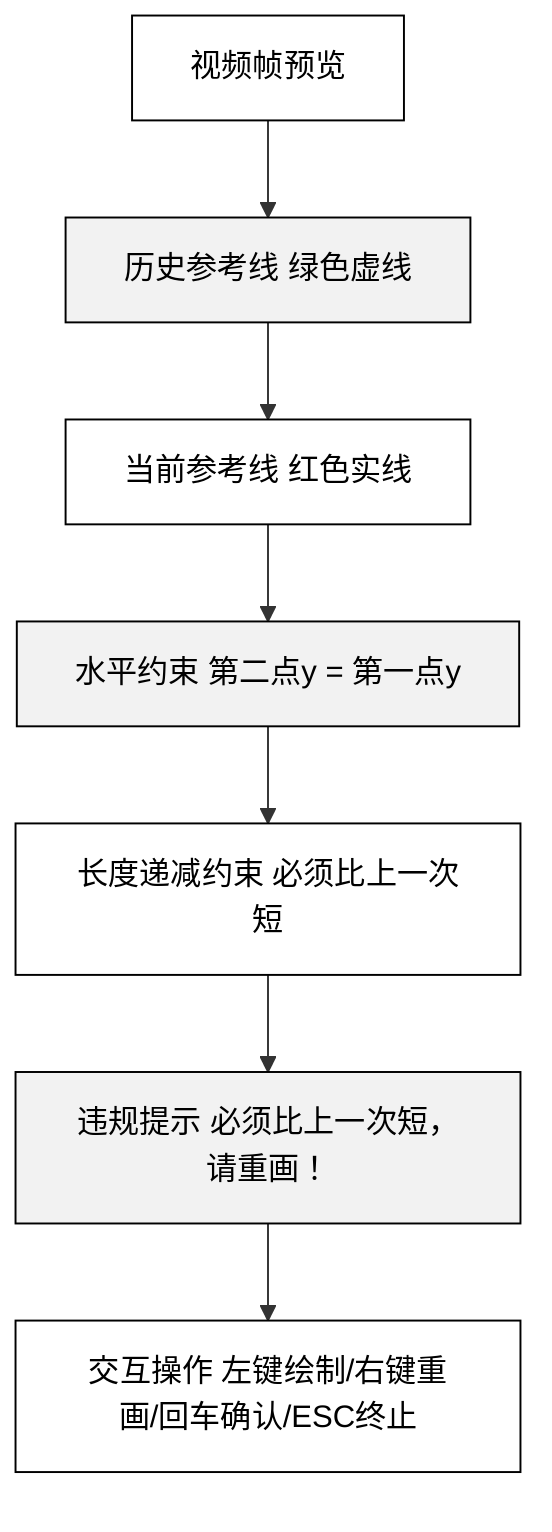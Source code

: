 %% 图3 关键帧标注界面示意图（逻辑与约束）
flowchart TB
    classDef bw fill:#ffffff,stroke:#000,stroke-width:1px,color:#000;
    classDef gray fill:#f2f2f2,stroke:#000,color:#000;

    U1[视频帧预览]:::bw
    U2[历史参考线 绿色虚线]:::gray
    U3[当前参考线 红色实线]:::bw
    U4[水平约束 第二点y = 第一点y]:::gray
    U5[长度递减约束 必须比上一次短]:::bw
    U6[违规提示 必须比上一次短，请重画！]:::gray
    U7[交互操作 左键绘制/右键重画/回车确认/ESC终止]:::bw

    U1 --> U2 --> U3 --> U4 --> U5 --> U6 --> U7